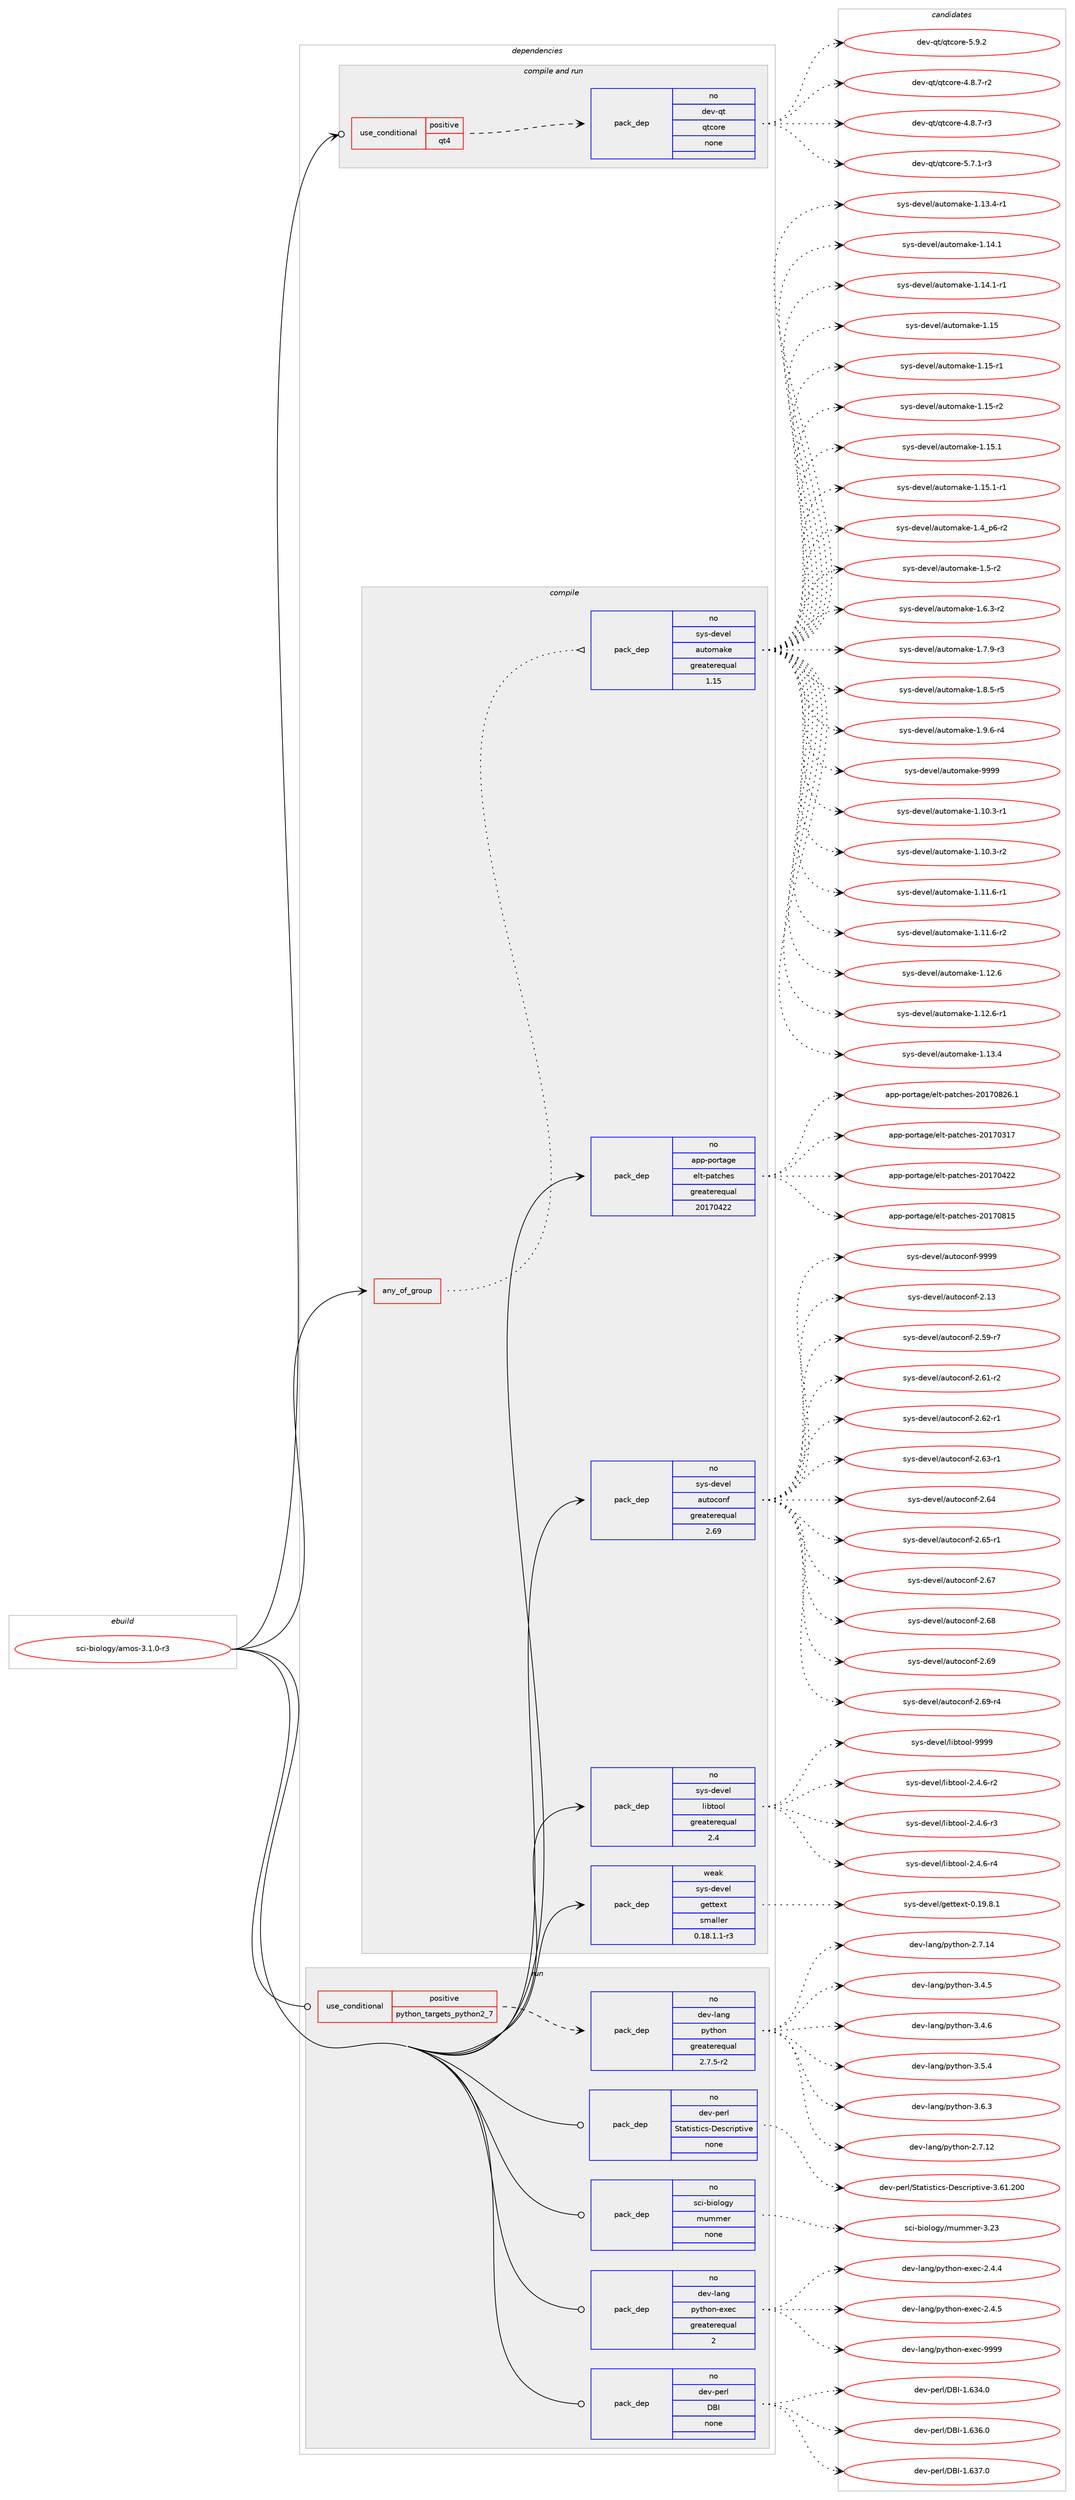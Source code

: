 digraph prolog {

# *************
# Graph options
# *************

newrank=true;
concentrate=true;
compound=true;
graph [rankdir=LR,fontname=Helvetica,fontsize=10,ranksep=1.5];#, ranksep=2.5, nodesep=0.2];
edge  [arrowhead=vee];
node  [fontname=Helvetica,fontsize=10];

# **********
# The ebuild
# **********

subgraph cluster_leftcol {
color=gray;
rank=same;
label=<<i>ebuild</i>>;
id [label="sci-biology/amos-3.1.0-r3", color=red, width=4, href="../sci-biology/amos-3.1.0-r3.svg"];
}

# ****************
# The dependencies
# ****************

subgraph cluster_midcol {
color=gray;
label=<<i>dependencies</i>>;
subgraph cluster_compile {
fillcolor="#eeeeee";
style=filled;
label=<<i>compile</i>>;
subgraph any7434 {
dependency444012 [label=<<TABLE BORDER="0" CELLBORDER="1" CELLSPACING="0" CELLPADDING="4"><TR><TD CELLPADDING="10">any_of_group</TD></TR></TABLE>>, shape=none, color=red];subgraph pack327139 {
dependency444013 [label=<<TABLE BORDER="0" CELLBORDER="1" CELLSPACING="0" CELLPADDING="4" WIDTH="220"><TR><TD ROWSPAN="6" CELLPADDING="30">pack_dep</TD></TR><TR><TD WIDTH="110">no</TD></TR><TR><TD>sys-devel</TD></TR><TR><TD>automake</TD></TR><TR><TD>greaterequal</TD></TR><TR><TD>1.15</TD></TR></TABLE>>, shape=none, color=blue];
}
dependency444012:e -> dependency444013:w [weight=20,style="dotted",arrowhead="oinv"];
}
id:e -> dependency444012:w [weight=20,style="solid",arrowhead="vee"];
subgraph pack327140 {
dependency444014 [label=<<TABLE BORDER="0" CELLBORDER="1" CELLSPACING="0" CELLPADDING="4" WIDTH="220"><TR><TD ROWSPAN="6" CELLPADDING="30">pack_dep</TD></TR><TR><TD WIDTH="110">no</TD></TR><TR><TD>app-portage</TD></TR><TR><TD>elt-patches</TD></TR><TR><TD>greaterequal</TD></TR><TR><TD>20170422</TD></TR></TABLE>>, shape=none, color=blue];
}
id:e -> dependency444014:w [weight=20,style="solid",arrowhead="vee"];
subgraph pack327141 {
dependency444015 [label=<<TABLE BORDER="0" CELLBORDER="1" CELLSPACING="0" CELLPADDING="4" WIDTH="220"><TR><TD ROWSPAN="6" CELLPADDING="30">pack_dep</TD></TR><TR><TD WIDTH="110">no</TD></TR><TR><TD>sys-devel</TD></TR><TR><TD>autoconf</TD></TR><TR><TD>greaterequal</TD></TR><TR><TD>2.69</TD></TR></TABLE>>, shape=none, color=blue];
}
id:e -> dependency444015:w [weight=20,style="solid",arrowhead="vee"];
subgraph pack327142 {
dependency444016 [label=<<TABLE BORDER="0" CELLBORDER="1" CELLSPACING="0" CELLPADDING="4" WIDTH="220"><TR><TD ROWSPAN="6" CELLPADDING="30">pack_dep</TD></TR><TR><TD WIDTH="110">no</TD></TR><TR><TD>sys-devel</TD></TR><TR><TD>libtool</TD></TR><TR><TD>greaterequal</TD></TR><TR><TD>2.4</TD></TR></TABLE>>, shape=none, color=blue];
}
id:e -> dependency444016:w [weight=20,style="solid",arrowhead="vee"];
subgraph pack327143 {
dependency444017 [label=<<TABLE BORDER="0" CELLBORDER="1" CELLSPACING="0" CELLPADDING="4" WIDTH="220"><TR><TD ROWSPAN="6" CELLPADDING="30">pack_dep</TD></TR><TR><TD WIDTH="110">weak</TD></TR><TR><TD>sys-devel</TD></TR><TR><TD>gettext</TD></TR><TR><TD>smaller</TD></TR><TR><TD>0.18.1.1-r3</TD></TR></TABLE>>, shape=none, color=blue];
}
id:e -> dependency444017:w [weight=20,style="solid",arrowhead="vee"];
}
subgraph cluster_compileandrun {
fillcolor="#eeeeee";
style=filled;
label=<<i>compile and run</i>>;
subgraph cond109200 {
dependency444018 [label=<<TABLE BORDER="0" CELLBORDER="1" CELLSPACING="0" CELLPADDING="4"><TR><TD ROWSPAN="3" CELLPADDING="10">use_conditional</TD></TR><TR><TD>positive</TD></TR><TR><TD>qt4</TD></TR></TABLE>>, shape=none, color=red];
subgraph pack327144 {
dependency444019 [label=<<TABLE BORDER="0" CELLBORDER="1" CELLSPACING="0" CELLPADDING="4" WIDTH="220"><TR><TD ROWSPAN="6" CELLPADDING="30">pack_dep</TD></TR><TR><TD WIDTH="110">no</TD></TR><TR><TD>dev-qt</TD></TR><TR><TD>qtcore</TD></TR><TR><TD>none</TD></TR><TR><TD></TD></TR></TABLE>>, shape=none, color=blue];
}
dependency444018:e -> dependency444019:w [weight=20,style="dashed",arrowhead="vee"];
}
id:e -> dependency444018:w [weight=20,style="solid",arrowhead="odotvee"];
}
subgraph cluster_run {
fillcolor="#eeeeee";
style=filled;
label=<<i>run</i>>;
subgraph cond109201 {
dependency444020 [label=<<TABLE BORDER="0" CELLBORDER="1" CELLSPACING="0" CELLPADDING="4"><TR><TD ROWSPAN="3" CELLPADDING="10">use_conditional</TD></TR><TR><TD>positive</TD></TR><TR><TD>python_targets_python2_7</TD></TR></TABLE>>, shape=none, color=red];
subgraph pack327145 {
dependency444021 [label=<<TABLE BORDER="0" CELLBORDER="1" CELLSPACING="0" CELLPADDING="4" WIDTH="220"><TR><TD ROWSPAN="6" CELLPADDING="30">pack_dep</TD></TR><TR><TD WIDTH="110">no</TD></TR><TR><TD>dev-lang</TD></TR><TR><TD>python</TD></TR><TR><TD>greaterequal</TD></TR><TR><TD>2.7.5-r2</TD></TR></TABLE>>, shape=none, color=blue];
}
dependency444020:e -> dependency444021:w [weight=20,style="dashed",arrowhead="vee"];
}
id:e -> dependency444020:w [weight=20,style="solid",arrowhead="odot"];
subgraph pack327146 {
dependency444022 [label=<<TABLE BORDER="0" CELLBORDER="1" CELLSPACING="0" CELLPADDING="4" WIDTH="220"><TR><TD ROWSPAN="6" CELLPADDING="30">pack_dep</TD></TR><TR><TD WIDTH="110">no</TD></TR><TR><TD>dev-lang</TD></TR><TR><TD>python-exec</TD></TR><TR><TD>greaterequal</TD></TR><TR><TD>2</TD></TR></TABLE>>, shape=none, color=blue];
}
id:e -> dependency444022:w [weight=20,style="solid",arrowhead="odot"];
subgraph pack327147 {
dependency444023 [label=<<TABLE BORDER="0" CELLBORDER="1" CELLSPACING="0" CELLPADDING="4" WIDTH="220"><TR><TD ROWSPAN="6" CELLPADDING="30">pack_dep</TD></TR><TR><TD WIDTH="110">no</TD></TR><TR><TD>dev-perl</TD></TR><TR><TD>DBI</TD></TR><TR><TD>none</TD></TR><TR><TD></TD></TR></TABLE>>, shape=none, color=blue];
}
id:e -> dependency444023:w [weight=20,style="solid",arrowhead="odot"];
subgraph pack327148 {
dependency444024 [label=<<TABLE BORDER="0" CELLBORDER="1" CELLSPACING="0" CELLPADDING="4" WIDTH="220"><TR><TD ROWSPAN="6" CELLPADDING="30">pack_dep</TD></TR><TR><TD WIDTH="110">no</TD></TR><TR><TD>dev-perl</TD></TR><TR><TD>Statistics-Descriptive</TD></TR><TR><TD>none</TD></TR><TR><TD></TD></TR></TABLE>>, shape=none, color=blue];
}
id:e -> dependency444024:w [weight=20,style="solid",arrowhead="odot"];
subgraph pack327149 {
dependency444025 [label=<<TABLE BORDER="0" CELLBORDER="1" CELLSPACING="0" CELLPADDING="4" WIDTH="220"><TR><TD ROWSPAN="6" CELLPADDING="30">pack_dep</TD></TR><TR><TD WIDTH="110">no</TD></TR><TR><TD>sci-biology</TD></TR><TR><TD>mummer</TD></TR><TR><TD>none</TD></TR><TR><TD></TD></TR></TABLE>>, shape=none, color=blue];
}
id:e -> dependency444025:w [weight=20,style="solid",arrowhead="odot"];
}
}

# **************
# The candidates
# **************

subgraph cluster_choices {
rank=same;
color=gray;
label=<<i>candidates</i>>;

subgraph choice327139 {
color=black;
nodesep=1;
choice11512111545100101118101108479711711611110997107101454946494846514511449 [label="sys-devel/automake-1.10.3-r1", color=red, width=4,href="../sys-devel/automake-1.10.3-r1.svg"];
choice11512111545100101118101108479711711611110997107101454946494846514511450 [label="sys-devel/automake-1.10.3-r2", color=red, width=4,href="../sys-devel/automake-1.10.3-r2.svg"];
choice11512111545100101118101108479711711611110997107101454946494946544511449 [label="sys-devel/automake-1.11.6-r1", color=red, width=4,href="../sys-devel/automake-1.11.6-r1.svg"];
choice11512111545100101118101108479711711611110997107101454946494946544511450 [label="sys-devel/automake-1.11.6-r2", color=red, width=4,href="../sys-devel/automake-1.11.6-r2.svg"];
choice1151211154510010111810110847971171161111099710710145494649504654 [label="sys-devel/automake-1.12.6", color=red, width=4,href="../sys-devel/automake-1.12.6.svg"];
choice11512111545100101118101108479711711611110997107101454946495046544511449 [label="sys-devel/automake-1.12.6-r1", color=red, width=4,href="../sys-devel/automake-1.12.6-r1.svg"];
choice1151211154510010111810110847971171161111099710710145494649514652 [label="sys-devel/automake-1.13.4", color=red, width=4,href="../sys-devel/automake-1.13.4.svg"];
choice11512111545100101118101108479711711611110997107101454946495146524511449 [label="sys-devel/automake-1.13.4-r1", color=red, width=4,href="../sys-devel/automake-1.13.4-r1.svg"];
choice1151211154510010111810110847971171161111099710710145494649524649 [label="sys-devel/automake-1.14.1", color=red, width=4,href="../sys-devel/automake-1.14.1.svg"];
choice11512111545100101118101108479711711611110997107101454946495246494511449 [label="sys-devel/automake-1.14.1-r1", color=red, width=4,href="../sys-devel/automake-1.14.1-r1.svg"];
choice115121115451001011181011084797117116111109971071014549464953 [label="sys-devel/automake-1.15", color=red, width=4,href="../sys-devel/automake-1.15.svg"];
choice1151211154510010111810110847971171161111099710710145494649534511449 [label="sys-devel/automake-1.15-r1", color=red, width=4,href="../sys-devel/automake-1.15-r1.svg"];
choice1151211154510010111810110847971171161111099710710145494649534511450 [label="sys-devel/automake-1.15-r2", color=red, width=4,href="../sys-devel/automake-1.15-r2.svg"];
choice1151211154510010111810110847971171161111099710710145494649534649 [label="sys-devel/automake-1.15.1", color=red, width=4,href="../sys-devel/automake-1.15.1.svg"];
choice11512111545100101118101108479711711611110997107101454946495346494511449 [label="sys-devel/automake-1.15.1-r1", color=red, width=4,href="../sys-devel/automake-1.15.1-r1.svg"];
choice115121115451001011181011084797117116111109971071014549465295112544511450 [label="sys-devel/automake-1.4_p6-r2", color=red, width=4,href="../sys-devel/automake-1.4_p6-r2.svg"];
choice11512111545100101118101108479711711611110997107101454946534511450 [label="sys-devel/automake-1.5-r2", color=red, width=4,href="../sys-devel/automake-1.5-r2.svg"];
choice115121115451001011181011084797117116111109971071014549465446514511450 [label="sys-devel/automake-1.6.3-r2", color=red, width=4,href="../sys-devel/automake-1.6.3-r2.svg"];
choice115121115451001011181011084797117116111109971071014549465546574511451 [label="sys-devel/automake-1.7.9-r3", color=red, width=4,href="../sys-devel/automake-1.7.9-r3.svg"];
choice115121115451001011181011084797117116111109971071014549465646534511453 [label="sys-devel/automake-1.8.5-r5", color=red, width=4,href="../sys-devel/automake-1.8.5-r5.svg"];
choice115121115451001011181011084797117116111109971071014549465746544511452 [label="sys-devel/automake-1.9.6-r4", color=red, width=4,href="../sys-devel/automake-1.9.6-r4.svg"];
choice115121115451001011181011084797117116111109971071014557575757 [label="sys-devel/automake-9999", color=red, width=4,href="../sys-devel/automake-9999.svg"];
dependency444013:e -> choice11512111545100101118101108479711711611110997107101454946494846514511449:w [style=dotted,weight="100"];
dependency444013:e -> choice11512111545100101118101108479711711611110997107101454946494846514511450:w [style=dotted,weight="100"];
dependency444013:e -> choice11512111545100101118101108479711711611110997107101454946494946544511449:w [style=dotted,weight="100"];
dependency444013:e -> choice11512111545100101118101108479711711611110997107101454946494946544511450:w [style=dotted,weight="100"];
dependency444013:e -> choice1151211154510010111810110847971171161111099710710145494649504654:w [style=dotted,weight="100"];
dependency444013:e -> choice11512111545100101118101108479711711611110997107101454946495046544511449:w [style=dotted,weight="100"];
dependency444013:e -> choice1151211154510010111810110847971171161111099710710145494649514652:w [style=dotted,weight="100"];
dependency444013:e -> choice11512111545100101118101108479711711611110997107101454946495146524511449:w [style=dotted,weight="100"];
dependency444013:e -> choice1151211154510010111810110847971171161111099710710145494649524649:w [style=dotted,weight="100"];
dependency444013:e -> choice11512111545100101118101108479711711611110997107101454946495246494511449:w [style=dotted,weight="100"];
dependency444013:e -> choice115121115451001011181011084797117116111109971071014549464953:w [style=dotted,weight="100"];
dependency444013:e -> choice1151211154510010111810110847971171161111099710710145494649534511449:w [style=dotted,weight="100"];
dependency444013:e -> choice1151211154510010111810110847971171161111099710710145494649534511450:w [style=dotted,weight="100"];
dependency444013:e -> choice1151211154510010111810110847971171161111099710710145494649534649:w [style=dotted,weight="100"];
dependency444013:e -> choice11512111545100101118101108479711711611110997107101454946495346494511449:w [style=dotted,weight="100"];
dependency444013:e -> choice115121115451001011181011084797117116111109971071014549465295112544511450:w [style=dotted,weight="100"];
dependency444013:e -> choice11512111545100101118101108479711711611110997107101454946534511450:w [style=dotted,weight="100"];
dependency444013:e -> choice115121115451001011181011084797117116111109971071014549465446514511450:w [style=dotted,weight="100"];
dependency444013:e -> choice115121115451001011181011084797117116111109971071014549465546574511451:w [style=dotted,weight="100"];
dependency444013:e -> choice115121115451001011181011084797117116111109971071014549465646534511453:w [style=dotted,weight="100"];
dependency444013:e -> choice115121115451001011181011084797117116111109971071014549465746544511452:w [style=dotted,weight="100"];
dependency444013:e -> choice115121115451001011181011084797117116111109971071014557575757:w [style=dotted,weight="100"];
}
subgraph choice327140 {
color=black;
nodesep=1;
choice97112112451121111141169710310147101108116451129711699104101115455048495548514955 [label="app-portage/elt-patches-20170317", color=red, width=4,href="../app-portage/elt-patches-20170317.svg"];
choice97112112451121111141169710310147101108116451129711699104101115455048495548525050 [label="app-portage/elt-patches-20170422", color=red, width=4,href="../app-portage/elt-patches-20170422.svg"];
choice97112112451121111141169710310147101108116451129711699104101115455048495548564953 [label="app-portage/elt-patches-20170815", color=red, width=4,href="../app-portage/elt-patches-20170815.svg"];
choice971121124511211111411697103101471011081164511297116991041011154550484955485650544649 [label="app-portage/elt-patches-20170826.1", color=red, width=4,href="../app-portage/elt-patches-20170826.1.svg"];
dependency444014:e -> choice97112112451121111141169710310147101108116451129711699104101115455048495548514955:w [style=dotted,weight="100"];
dependency444014:e -> choice97112112451121111141169710310147101108116451129711699104101115455048495548525050:w [style=dotted,weight="100"];
dependency444014:e -> choice97112112451121111141169710310147101108116451129711699104101115455048495548564953:w [style=dotted,weight="100"];
dependency444014:e -> choice971121124511211111411697103101471011081164511297116991041011154550484955485650544649:w [style=dotted,weight="100"];
}
subgraph choice327141 {
color=black;
nodesep=1;
choice115121115451001011181011084797117116111991111101024550464951 [label="sys-devel/autoconf-2.13", color=red, width=4,href="../sys-devel/autoconf-2.13.svg"];
choice1151211154510010111810110847971171161119911111010245504653574511455 [label="sys-devel/autoconf-2.59-r7", color=red, width=4,href="../sys-devel/autoconf-2.59-r7.svg"];
choice1151211154510010111810110847971171161119911111010245504654494511450 [label="sys-devel/autoconf-2.61-r2", color=red, width=4,href="../sys-devel/autoconf-2.61-r2.svg"];
choice1151211154510010111810110847971171161119911111010245504654504511449 [label="sys-devel/autoconf-2.62-r1", color=red, width=4,href="../sys-devel/autoconf-2.62-r1.svg"];
choice1151211154510010111810110847971171161119911111010245504654514511449 [label="sys-devel/autoconf-2.63-r1", color=red, width=4,href="../sys-devel/autoconf-2.63-r1.svg"];
choice115121115451001011181011084797117116111991111101024550465452 [label="sys-devel/autoconf-2.64", color=red, width=4,href="../sys-devel/autoconf-2.64.svg"];
choice1151211154510010111810110847971171161119911111010245504654534511449 [label="sys-devel/autoconf-2.65-r1", color=red, width=4,href="../sys-devel/autoconf-2.65-r1.svg"];
choice115121115451001011181011084797117116111991111101024550465455 [label="sys-devel/autoconf-2.67", color=red, width=4,href="../sys-devel/autoconf-2.67.svg"];
choice115121115451001011181011084797117116111991111101024550465456 [label="sys-devel/autoconf-2.68", color=red, width=4,href="../sys-devel/autoconf-2.68.svg"];
choice115121115451001011181011084797117116111991111101024550465457 [label="sys-devel/autoconf-2.69", color=red, width=4,href="../sys-devel/autoconf-2.69.svg"];
choice1151211154510010111810110847971171161119911111010245504654574511452 [label="sys-devel/autoconf-2.69-r4", color=red, width=4,href="../sys-devel/autoconf-2.69-r4.svg"];
choice115121115451001011181011084797117116111991111101024557575757 [label="sys-devel/autoconf-9999", color=red, width=4,href="../sys-devel/autoconf-9999.svg"];
dependency444015:e -> choice115121115451001011181011084797117116111991111101024550464951:w [style=dotted,weight="100"];
dependency444015:e -> choice1151211154510010111810110847971171161119911111010245504653574511455:w [style=dotted,weight="100"];
dependency444015:e -> choice1151211154510010111810110847971171161119911111010245504654494511450:w [style=dotted,weight="100"];
dependency444015:e -> choice1151211154510010111810110847971171161119911111010245504654504511449:w [style=dotted,weight="100"];
dependency444015:e -> choice1151211154510010111810110847971171161119911111010245504654514511449:w [style=dotted,weight="100"];
dependency444015:e -> choice115121115451001011181011084797117116111991111101024550465452:w [style=dotted,weight="100"];
dependency444015:e -> choice1151211154510010111810110847971171161119911111010245504654534511449:w [style=dotted,weight="100"];
dependency444015:e -> choice115121115451001011181011084797117116111991111101024550465455:w [style=dotted,weight="100"];
dependency444015:e -> choice115121115451001011181011084797117116111991111101024550465456:w [style=dotted,weight="100"];
dependency444015:e -> choice115121115451001011181011084797117116111991111101024550465457:w [style=dotted,weight="100"];
dependency444015:e -> choice1151211154510010111810110847971171161119911111010245504654574511452:w [style=dotted,weight="100"];
dependency444015:e -> choice115121115451001011181011084797117116111991111101024557575757:w [style=dotted,weight="100"];
}
subgraph choice327142 {
color=black;
nodesep=1;
choice1151211154510010111810110847108105981161111111084550465246544511450 [label="sys-devel/libtool-2.4.6-r2", color=red, width=4,href="../sys-devel/libtool-2.4.6-r2.svg"];
choice1151211154510010111810110847108105981161111111084550465246544511451 [label="sys-devel/libtool-2.4.6-r3", color=red, width=4,href="../sys-devel/libtool-2.4.6-r3.svg"];
choice1151211154510010111810110847108105981161111111084550465246544511452 [label="sys-devel/libtool-2.4.6-r4", color=red, width=4,href="../sys-devel/libtool-2.4.6-r4.svg"];
choice1151211154510010111810110847108105981161111111084557575757 [label="sys-devel/libtool-9999", color=red, width=4,href="../sys-devel/libtool-9999.svg"];
dependency444016:e -> choice1151211154510010111810110847108105981161111111084550465246544511450:w [style=dotted,weight="100"];
dependency444016:e -> choice1151211154510010111810110847108105981161111111084550465246544511451:w [style=dotted,weight="100"];
dependency444016:e -> choice1151211154510010111810110847108105981161111111084550465246544511452:w [style=dotted,weight="100"];
dependency444016:e -> choice1151211154510010111810110847108105981161111111084557575757:w [style=dotted,weight="100"];
}
subgraph choice327143 {
color=black;
nodesep=1;
choice1151211154510010111810110847103101116116101120116454846495746564649 [label="sys-devel/gettext-0.19.8.1", color=red, width=4,href="../sys-devel/gettext-0.19.8.1.svg"];
dependency444017:e -> choice1151211154510010111810110847103101116116101120116454846495746564649:w [style=dotted,weight="100"];
}
subgraph choice327144 {
color=black;
nodesep=1;
choice1001011184511311647113116991111141014552465646554511450 [label="dev-qt/qtcore-4.8.7-r2", color=red, width=4,href="../dev-qt/qtcore-4.8.7-r2.svg"];
choice1001011184511311647113116991111141014552465646554511451 [label="dev-qt/qtcore-4.8.7-r3", color=red, width=4,href="../dev-qt/qtcore-4.8.7-r3.svg"];
choice1001011184511311647113116991111141014553465546494511451 [label="dev-qt/qtcore-5.7.1-r3", color=red, width=4,href="../dev-qt/qtcore-5.7.1-r3.svg"];
choice100101118451131164711311699111114101455346574650 [label="dev-qt/qtcore-5.9.2", color=red, width=4,href="../dev-qt/qtcore-5.9.2.svg"];
dependency444019:e -> choice1001011184511311647113116991111141014552465646554511450:w [style=dotted,weight="100"];
dependency444019:e -> choice1001011184511311647113116991111141014552465646554511451:w [style=dotted,weight="100"];
dependency444019:e -> choice1001011184511311647113116991111141014553465546494511451:w [style=dotted,weight="100"];
dependency444019:e -> choice100101118451131164711311699111114101455346574650:w [style=dotted,weight="100"];
}
subgraph choice327145 {
color=black;
nodesep=1;
choice10010111845108971101034711212111610411111045504655464950 [label="dev-lang/python-2.7.12", color=red, width=4,href="../dev-lang/python-2.7.12.svg"];
choice10010111845108971101034711212111610411111045504655464952 [label="dev-lang/python-2.7.14", color=red, width=4,href="../dev-lang/python-2.7.14.svg"];
choice100101118451089711010347112121116104111110455146524653 [label="dev-lang/python-3.4.5", color=red, width=4,href="../dev-lang/python-3.4.5.svg"];
choice100101118451089711010347112121116104111110455146524654 [label="dev-lang/python-3.4.6", color=red, width=4,href="../dev-lang/python-3.4.6.svg"];
choice100101118451089711010347112121116104111110455146534652 [label="dev-lang/python-3.5.4", color=red, width=4,href="../dev-lang/python-3.5.4.svg"];
choice100101118451089711010347112121116104111110455146544651 [label="dev-lang/python-3.6.3", color=red, width=4,href="../dev-lang/python-3.6.3.svg"];
dependency444021:e -> choice10010111845108971101034711212111610411111045504655464950:w [style=dotted,weight="100"];
dependency444021:e -> choice10010111845108971101034711212111610411111045504655464952:w [style=dotted,weight="100"];
dependency444021:e -> choice100101118451089711010347112121116104111110455146524653:w [style=dotted,weight="100"];
dependency444021:e -> choice100101118451089711010347112121116104111110455146524654:w [style=dotted,weight="100"];
dependency444021:e -> choice100101118451089711010347112121116104111110455146534652:w [style=dotted,weight="100"];
dependency444021:e -> choice100101118451089711010347112121116104111110455146544651:w [style=dotted,weight="100"];
}
subgraph choice327146 {
color=black;
nodesep=1;
choice1001011184510897110103471121211161041111104510112010199455046524652 [label="dev-lang/python-exec-2.4.4", color=red, width=4,href="../dev-lang/python-exec-2.4.4.svg"];
choice1001011184510897110103471121211161041111104510112010199455046524653 [label="dev-lang/python-exec-2.4.5", color=red, width=4,href="../dev-lang/python-exec-2.4.5.svg"];
choice10010111845108971101034711212111610411111045101120101994557575757 [label="dev-lang/python-exec-9999", color=red, width=4,href="../dev-lang/python-exec-9999.svg"];
dependency444022:e -> choice1001011184510897110103471121211161041111104510112010199455046524652:w [style=dotted,weight="100"];
dependency444022:e -> choice1001011184510897110103471121211161041111104510112010199455046524653:w [style=dotted,weight="100"];
dependency444022:e -> choice10010111845108971101034711212111610411111045101120101994557575757:w [style=dotted,weight="100"];
}
subgraph choice327147 {
color=black;
nodesep=1;
choice10010111845112101114108476866734549465451524648 [label="dev-perl/DBI-1.634.0", color=red, width=4,href="../dev-perl/DBI-1.634.0.svg"];
choice10010111845112101114108476866734549465451544648 [label="dev-perl/DBI-1.636.0", color=red, width=4,href="../dev-perl/DBI-1.636.0.svg"];
choice10010111845112101114108476866734549465451554648 [label="dev-perl/DBI-1.637.0", color=red, width=4,href="../dev-perl/DBI-1.637.0.svg"];
dependency444023:e -> choice10010111845112101114108476866734549465451524648:w [style=dotted,weight="100"];
dependency444023:e -> choice10010111845112101114108476866734549465451544648:w [style=dotted,weight="100"];
dependency444023:e -> choice10010111845112101114108476866734549465451554648:w [style=dotted,weight="100"];
}
subgraph choice327148 {
color=black;
nodesep=1;
choice1001011184511210111410847831169711610511511610599115456810111599114105112116105118101455146544946504848 [label="dev-perl/Statistics-Descriptive-3.61.200", color=red, width=4,href="../dev-perl/Statistics-Descriptive-3.61.200.svg"];
dependency444024:e -> choice1001011184511210111410847831169711610511511610599115456810111599114105112116105118101455146544946504848:w [style=dotted,weight="100"];
}
subgraph choice327149 {
color=black;
nodesep=1;
choice115991054598105111108111103121471091171091091011144551465051 [label="sci-biology/mummer-3.23", color=red, width=4,href="../sci-biology/mummer-3.23.svg"];
dependency444025:e -> choice115991054598105111108111103121471091171091091011144551465051:w [style=dotted,weight="100"];
}
}

}

